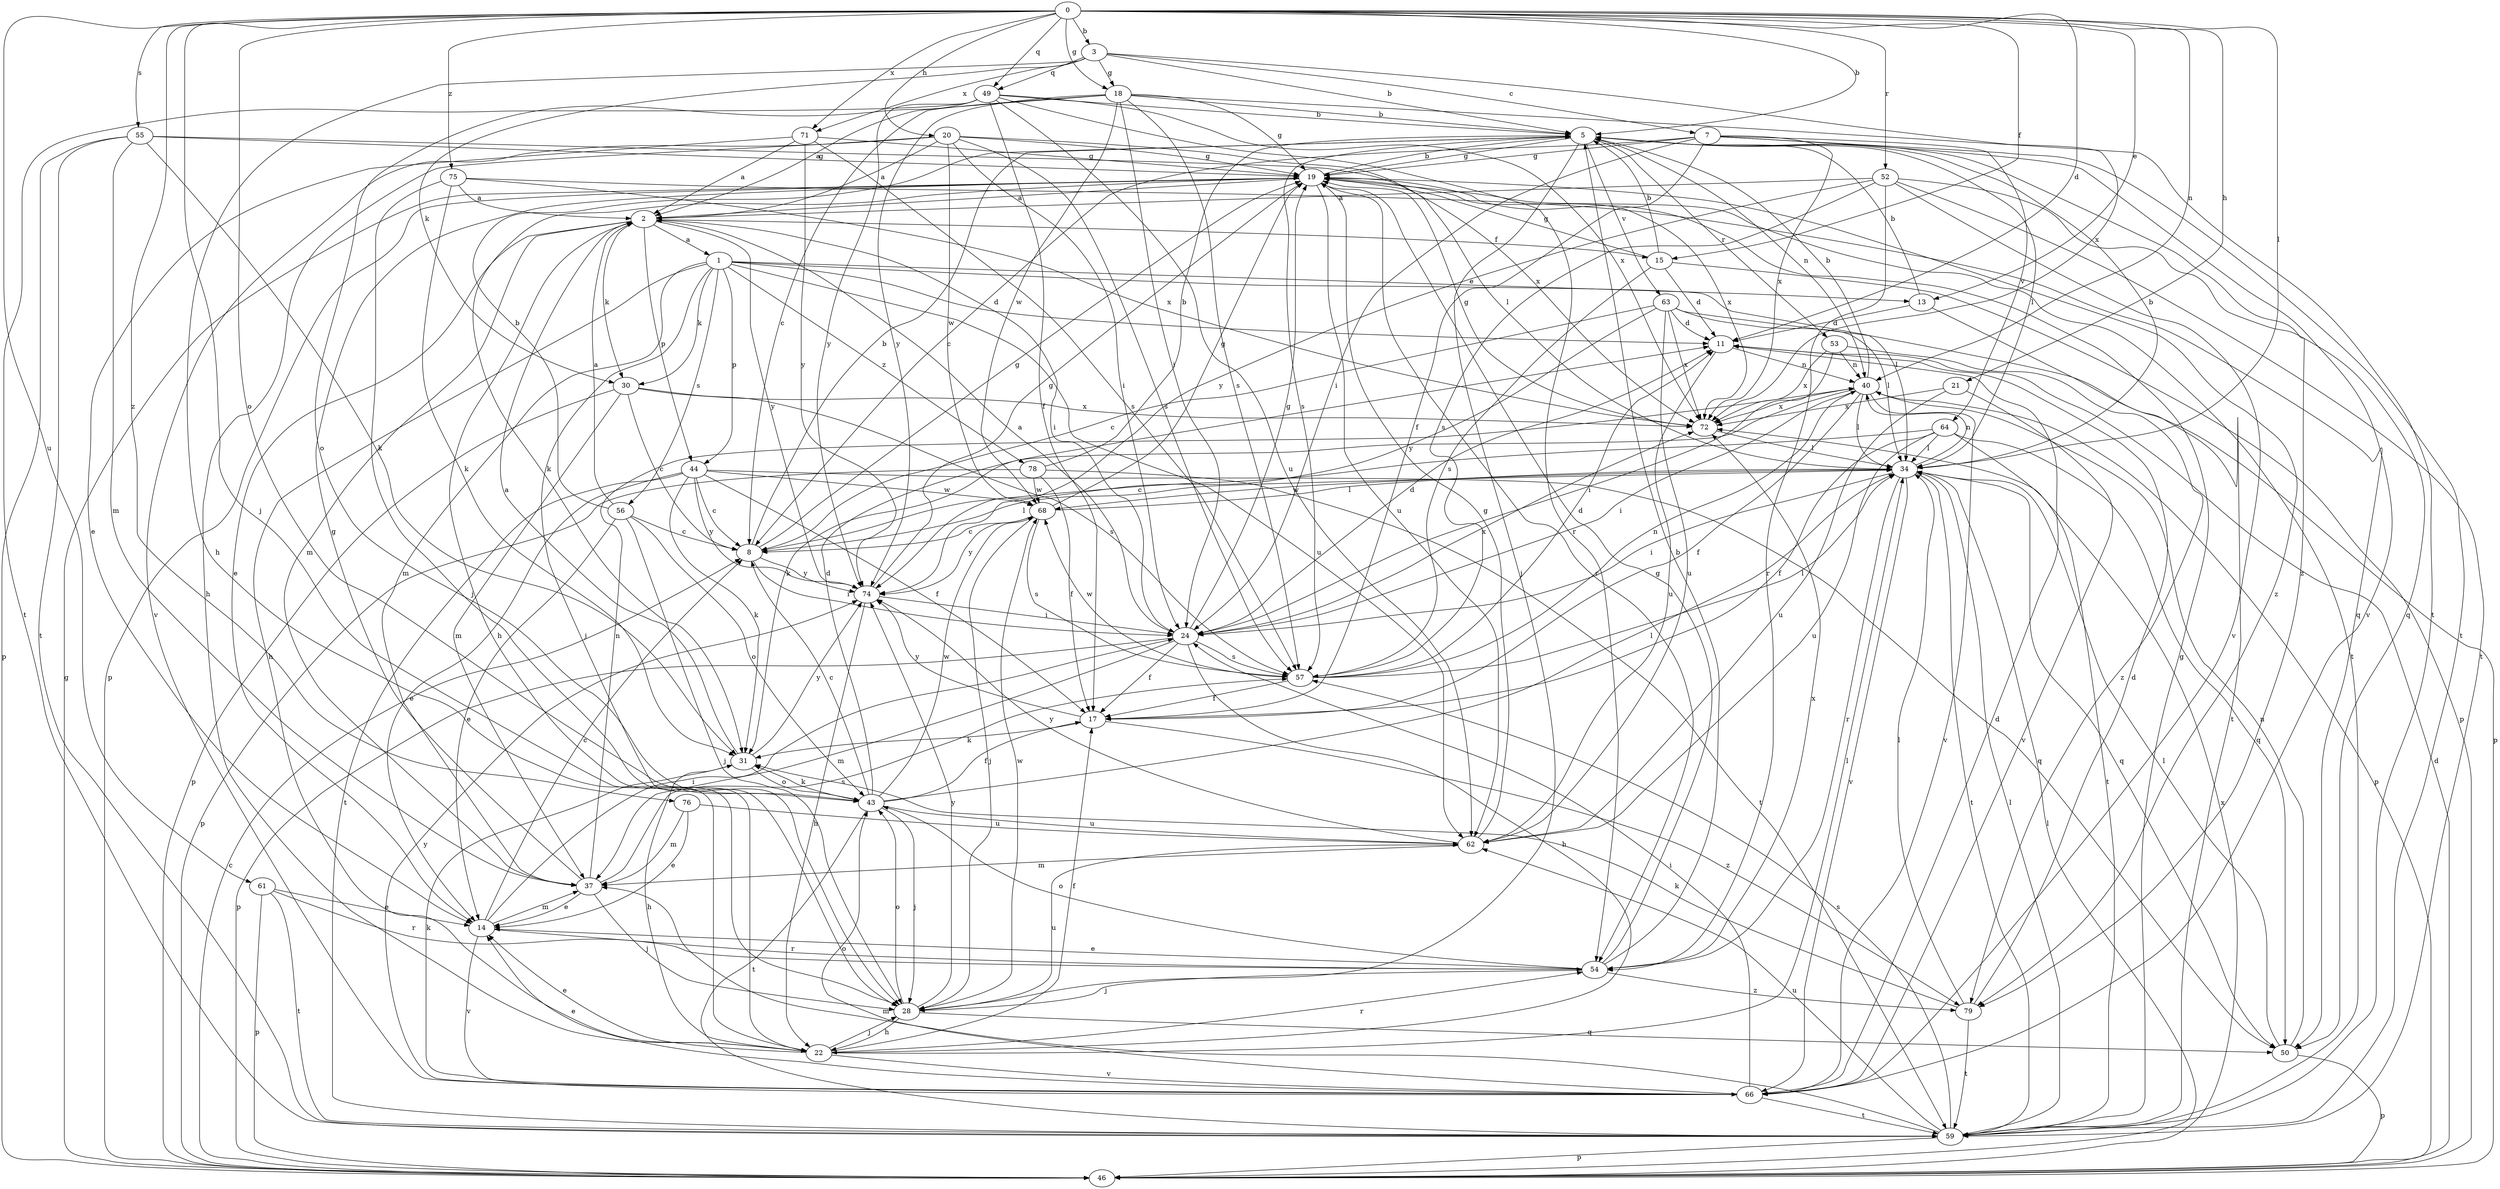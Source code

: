 strict digraph  {
0;
1;
2;
3;
5;
7;
8;
11;
13;
14;
15;
17;
18;
19;
20;
21;
22;
24;
28;
30;
31;
34;
37;
40;
43;
44;
46;
49;
50;
52;
53;
54;
55;
56;
57;
59;
61;
62;
63;
64;
66;
68;
71;
72;
74;
75;
76;
78;
79;
0 -> 3  [label=b];
0 -> 5  [label=b];
0 -> 11  [label=d];
0 -> 13  [label=e];
0 -> 15  [label=f];
0 -> 18  [label=g];
0 -> 20  [label=h];
0 -> 21  [label=h];
0 -> 28  [label=j];
0 -> 34  [label=l];
0 -> 40  [label=n];
0 -> 43  [label=o];
0 -> 49  [label=q];
0 -> 52  [label=r];
0 -> 55  [label=s];
0 -> 61  [label=u];
0 -> 71  [label=x];
0 -> 75  [label=z];
0 -> 76  [label=z];
1 -> 11  [label=d];
1 -> 13  [label=e];
1 -> 22  [label=h];
1 -> 28  [label=j];
1 -> 30  [label=k];
1 -> 34  [label=l];
1 -> 37  [label=m];
1 -> 44  [label=p];
1 -> 56  [label=s];
1 -> 62  [label=u];
1 -> 78  [label=z];
2 -> 1  [label=a];
2 -> 14  [label=e];
2 -> 15  [label=f];
2 -> 22  [label=h];
2 -> 24  [label=i];
2 -> 30  [label=k];
2 -> 37  [label=m];
2 -> 44  [label=p];
2 -> 74  [label=y];
3 -> 5  [label=b];
3 -> 7  [label=c];
3 -> 18  [label=g];
3 -> 22  [label=h];
3 -> 30  [label=k];
3 -> 49  [label=q];
3 -> 71  [label=x];
3 -> 72  [label=x];
5 -> 19  [label=g];
5 -> 28  [label=j];
5 -> 34  [label=l];
5 -> 40  [label=n];
5 -> 53  [label=r];
5 -> 57  [label=s];
5 -> 63  [label=v];
5 -> 79  [label=z];
7 -> 8  [label=c];
7 -> 17  [label=f];
7 -> 19  [label=g];
7 -> 24  [label=i];
7 -> 59  [label=t];
7 -> 64  [label=v];
7 -> 66  [label=v];
7 -> 72  [label=x];
8 -> 5  [label=b];
8 -> 19  [label=g];
8 -> 24  [label=i];
8 -> 34  [label=l];
8 -> 74  [label=y];
11 -> 40  [label=n];
11 -> 62  [label=u];
13 -> 5  [label=b];
13 -> 11  [label=d];
13 -> 59  [label=t];
14 -> 8  [label=c];
14 -> 24  [label=i];
14 -> 37  [label=m];
14 -> 54  [label=r];
14 -> 66  [label=v];
15 -> 5  [label=b];
15 -> 11  [label=d];
15 -> 19  [label=g];
15 -> 46  [label=p];
15 -> 57  [label=s];
17 -> 31  [label=k];
17 -> 74  [label=y];
17 -> 79  [label=z];
18 -> 2  [label=a];
18 -> 5  [label=b];
18 -> 8  [label=c];
18 -> 19  [label=g];
18 -> 24  [label=i];
18 -> 57  [label=s];
18 -> 59  [label=t];
18 -> 68  [label=w];
18 -> 74  [label=y];
19 -> 2  [label=a];
19 -> 5  [label=b];
19 -> 31  [label=k];
19 -> 46  [label=p];
19 -> 54  [label=r];
19 -> 59  [label=t];
19 -> 62  [label=u];
19 -> 72  [label=x];
19 -> 79  [label=z];
20 -> 2  [label=a];
20 -> 19  [label=g];
20 -> 22  [label=h];
20 -> 24  [label=i];
20 -> 34  [label=l];
20 -> 57  [label=s];
20 -> 66  [label=v];
20 -> 68  [label=w];
21 -> 62  [label=u];
21 -> 66  [label=v];
21 -> 72  [label=x];
22 -> 14  [label=e];
22 -> 17  [label=f];
22 -> 28  [label=j];
22 -> 34  [label=l];
22 -> 54  [label=r];
22 -> 66  [label=v];
24 -> 2  [label=a];
24 -> 11  [label=d];
24 -> 17  [label=f];
24 -> 19  [label=g];
24 -> 22  [label=h];
24 -> 37  [label=m];
24 -> 46  [label=p];
24 -> 57  [label=s];
24 -> 72  [label=x];
28 -> 22  [label=h];
28 -> 43  [label=o];
28 -> 50  [label=q];
28 -> 62  [label=u];
28 -> 68  [label=w];
28 -> 74  [label=y];
30 -> 8  [label=c];
30 -> 37  [label=m];
30 -> 46  [label=p];
30 -> 57  [label=s];
30 -> 72  [label=x];
31 -> 2  [label=a];
31 -> 22  [label=h];
31 -> 43  [label=o];
31 -> 74  [label=y];
34 -> 5  [label=b];
34 -> 24  [label=i];
34 -> 40  [label=n];
34 -> 50  [label=q];
34 -> 54  [label=r];
34 -> 59  [label=t];
34 -> 66  [label=v];
34 -> 68  [label=w];
37 -> 14  [label=e];
37 -> 19  [label=g];
37 -> 28  [label=j];
37 -> 40  [label=n];
37 -> 57  [label=s];
40 -> 5  [label=b];
40 -> 17  [label=f];
40 -> 24  [label=i];
40 -> 31  [label=k];
40 -> 34  [label=l];
40 -> 46  [label=p];
40 -> 66  [label=v];
40 -> 72  [label=x];
43 -> 8  [label=c];
43 -> 11  [label=d];
43 -> 17  [label=f];
43 -> 28  [label=j];
43 -> 31  [label=k];
43 -> 34  [label=l];
43 -> 59  [label=t];
43 -> 62  [label=u];
43 -> 68  [label=w];
44 -> 8  [label=c];
44 -> 14  [label=e];
44 -> 17  [label=f];
44 -> 31  [label=k];
44 -> 50  [label=q];
44 -> 59  [label=t];
44 -> 68  [label=w];
44 -> 74  [label=y];
46 -> 8  [label=c];
46 -> 11  [label=d];
46 -> 19  [label=g];
46 -> 34  [label=l];
46 -> 72  [label=x];
49 -> 5  [label=b];
49 -> 17  [label=f];
49 -> 43  [label=o];
49 -> 54  [label=r];
49 -> 59  [label=t];
49 -> 62  [label=u];
49 -> 72  [label=x];
49 -> 74  [label=y];
50 -> 34  [label=l];
50 -> 40  [label=n];
50 -> 46  [label=p];
52 -> 2  [label=a];
52 -> 50  [label=q];
52 -> 54  [label=r];
52 -> 57  [label=s];
52 -> 59  [label=t];
52 -> 66  [label=v];
52 -> 74  [label=y];
53 -> 24  [label=i];
53 -> 40  [label=n];
53 -> 72  [label=x];
53 -> 79  [label=z];
54 -> 5  [label=b];
54 -> 14  [label=e];
54 -> 19  [label=g];
54 -> 28  [label=j];
54 -> 43  [label=o];
54 -> 72  [label=x];
54 -> 79  [label=z];
55 -> 19  [label=g];
55 -> 31  [label=k];
55 -> 37  [label=m];
55 -> 46  [label=p];
55 -> 59  [label=t];
55 -> 72  [label=x];
56 -> 2  [label=a];
56 -> 5  [label=b];
56 -> 8  [label=c];
56 -> 14  [label=e];
56 -> 28  [label=j];
56 -> 43  [label=o];
57 -> 11  [label=d];
57 -> 17  [label=f];
57 -> 34  [label=l];
57 -> 40  [label=n];
57 -> 68  [label=w];
59 -> 19  [label=g];
59 -> 34  [label=l];
59 -> 37  [label=m];
59 -> 46  [label=p];
59 -> 57  [label=s];
59 -> 62  [label=u];
61 -> 14  [label=e];
61 -> 46  [label=p];
61 -> 54  [label=r];
61 -> 59  [label=t];
62 -> 19  [label=g];
62 -> 37  [label=m];
62 -> 74  [label=y];
63 -> 8  [label=c];
63 -> 11  [label=d];
63 -> 34  [label=l];
63 -> 46  [label=p];
63 -> 62  [label=u];
63 -> 72  [label=x];
63 -> 74  [label=y];
64 -> 8  [label=c];
64 -> 17  [label=f];
64 -> 34  [label=l];
64 -> 50  [label=q];
64 -> 59  [label=t];
64 -> 62  [label=u];
66 -> 11  [label=d];
66 -> 14  [label=e];
66 -> 24  [label=i];
66 -> 31  [label=k];
66 -> 43  [label=o];
66 -> 59  [label=t];
66 -> 74  [label=y];
68 -> 8  [label=c];
68 -> 19  [label=g];
68 -> 28  [label=j];
68 -> 34  [label=l];
68 -> 57  [label=s];
68 -> 74  [label=y];
71 -> 2  [label=a];
71 -> 14  [label=e];
71 -> 19  [label=g];
71 -> 57  [label=s];
71 -> 74  [label=y];
72 -> 19  [label=g];
72 -> 34  [label=l];
74 -> 19  [label=g];
74 -> 22  [label=h];
74 -> 24  [label=i];
75 -> 2  [label=a];
75 -> 28  [label=j];
75 -> 31  [label=k];
75 -> 50  [label=q];
75 -> 72  [label=x];
76 -> 14  [label=e];
76 -> 37  [label=m];
76 -> 62  [label=u];
78 -> 5  [label=b];
78 -> 17  [label=f];
78 -> 46  [label=p];
78 -> 59  [label=t];
78 -> 68  [label=w];
79 -> 11  [label=d];
79 -> 31  [label=k];
79 -> 34  [label=l];
79 -> 59  [label=t];
}

